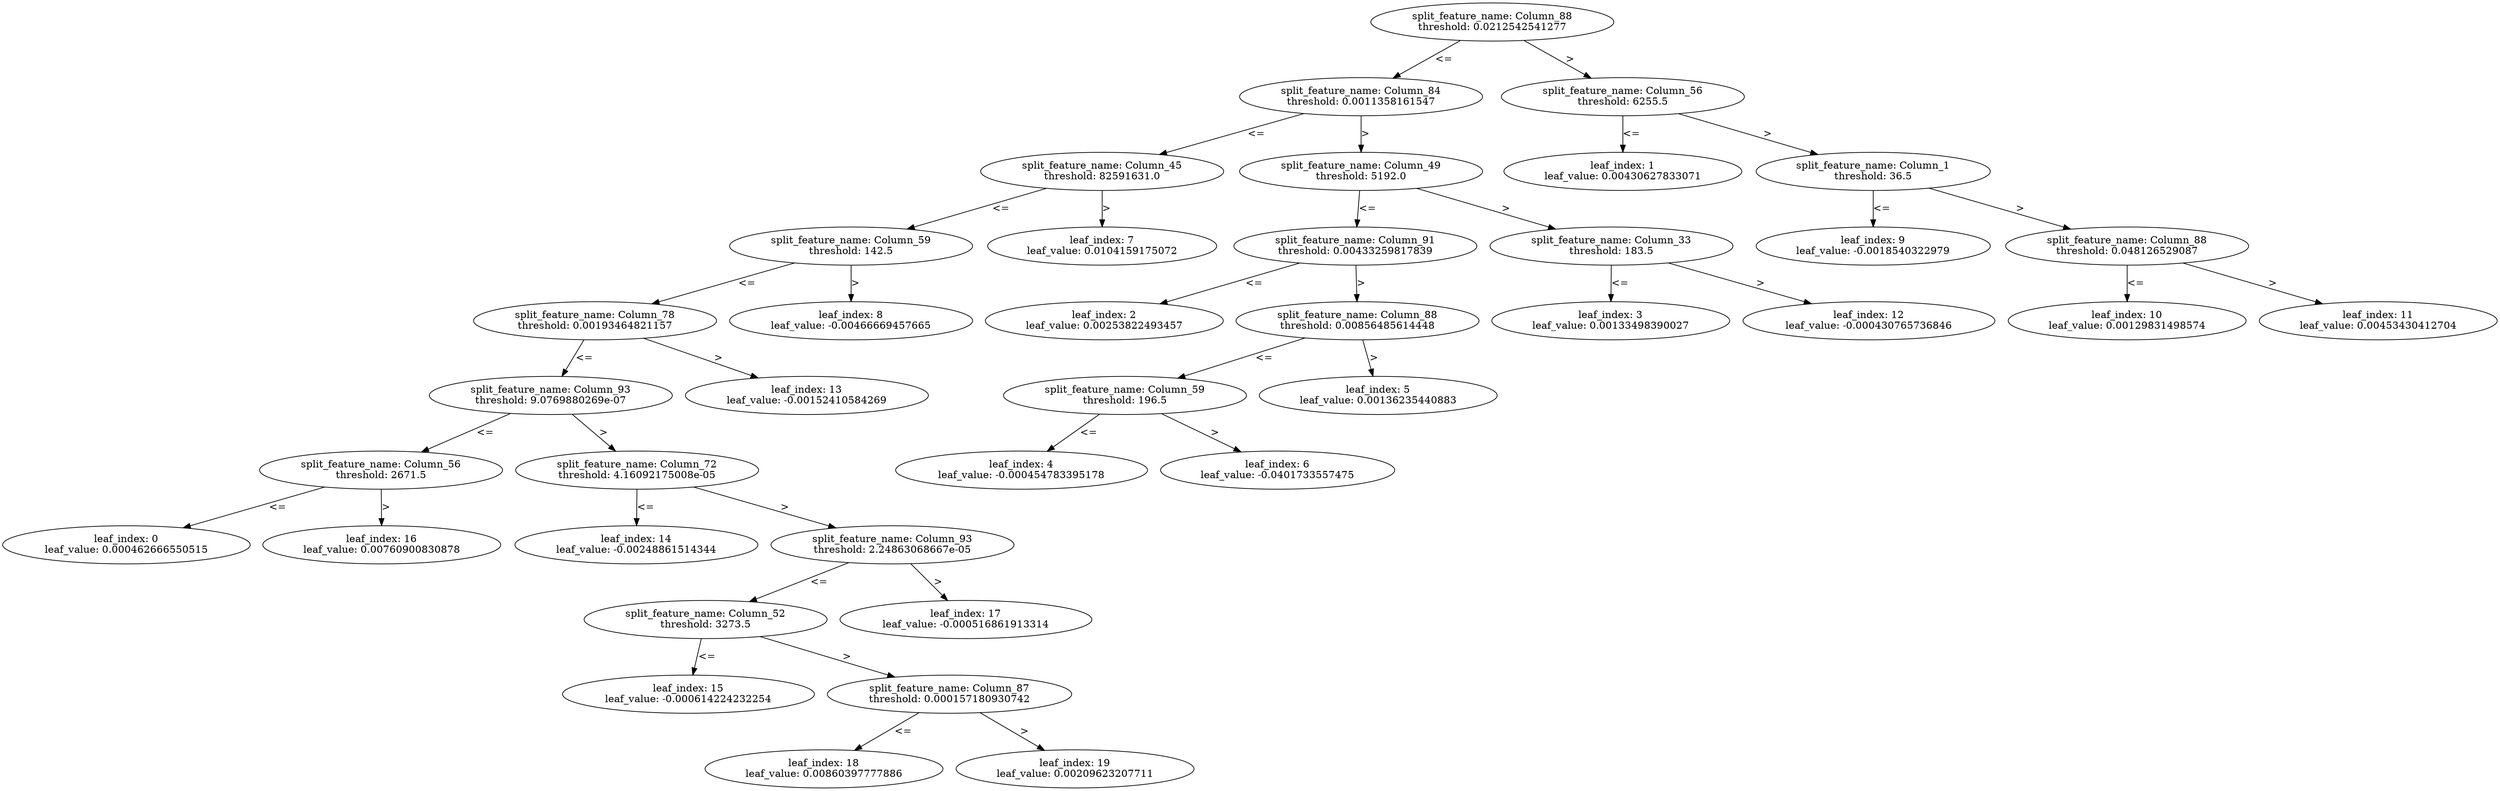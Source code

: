digraph Tree85 {
	split0 [label="split_feature_name: Column_88\nthreshold: 0.0212542541277"]
	split1 [label="split_feature_name: Column_84\nthreshold: 0.0011358161547"]
	split6 [label="split_feature_name: Column_45\nthreshold: 82591631.0"]
	split7 [label="split_feature_name: Column_59\nthreshold: 142.5"]
	split12 [label="split_feature_name: Column_78\nthreshold: 0.00193464821157"]
	split13 [label="split_feature_name: Column_93\nthreshold: 9.0769880269e-07"]
	split15 [label="split_feature_name: Column_56\nthreshold: 2671.5"]
	leaf0 [label="leaf_index: 0\nleaf_value: 0.000462666550515"]
	split15 -> leaf0 [label="<="]
	leaf16 [label="leaf_index: 16\nleaf_value: 0.00760900830878"]
	split15 -> leaf16 [label=">"]
	split13 -> split15 [label="<="]
	split14 [label="split_feature_name: Column_72\nthreshold: 4.16092175008e-05"]
	leaf14 [label="leaf_index: 14\nleaf_value: -0.00248861514344"]
	split14 -> leaf14 [label="<="]
	split16 [label="split_feature_name: Column_93\nthreshold: 2.24863068667e-05"]
	split17 [label="split_feature_name: Column_52\nthreshold: 3273.5"]
	leaf15 [label="leaf_index: 15\nleaf_value: -0.000614224232254"]
	split17 -> leaf15 [label="<="]
	split18 [label="split_feature_name: Column_87\nthreshold: 0.000157180930742"]
	leaf18 [label="leaf_index: 18\nleaf_value: 0.00860397777886"]
	split18 -> leaf18 [label="<="]
	leaf19 [label="leaf_index: 19\nleaf_value: 0.00209623207711"]
	split18 -> leaf19 [label=">"]
	split17 -> split18 [label=">"]
	split16 -> split17 [label="<="]
	leaf17 [label="leaf_index: 17\nleaf_value: -0.000516861913314"]
	split16 -> leaf17 [label=">"]
	split14 -> split16 [label=">"]
	split13 -> split14 [label=">"]
	split12 -> split13 [label="<="]
	leaf13 [label="leaf_index: 13\nleaf_value: -0.00152410584269"]
	split12 -> leaf13 [label=">"]
	split7 -> split12 [label="<="]
	leaf8 [label="leaf_index: 8\nleaf_value: -0.00466669457665"]
	split7 -> leaf8 [label=">"]
	split6 -> split7 [label="<="]
	leaf7 [label="leaf_index: 7\nleaf_value: 0.0104159175072"]
	split6 -> leaf7 [label=">"]
	split1 -> split6 [label="<="]
	split2 [label="split_feature_name: Column_49\nthreshold: 5192.0"]
	split3 [label="split_feature_name: Column_91\nthreshold: 0.00433259817839"]
	leaf2 [label="leaf_index: 2\nleaf_value: 0.00253822493457"]
	split3 -> leaf2 [label="<="]
	split4 [label="split_feature_name: Column_88\nthreshold: 0.00856485614448"]
	split5 [label="split_feature_name: Column_59\nthreshold: 196.5"]
	leaf4 [label="leaf_index: 4\nleaf_value: -0.000454783395178"]
	split5 -> leaf4 [label="<="]
	leaf6 [label="leaf_index: 6\nleaf_value: -0.0401733557475"]
	split5 -> leaf6 [label=">"]
	split4 -> split5 [label="<="]
	leaf5 [label="leaf_index: 5\nleaf_value: 0.00136235440883"]
	split4 -> leaf5 [label=">"]
	split3 -> split4 [label=">"]
	split2 -> split3 [label="<="]
	split11 [label="split_feature_name: Column_33\nthreshold: 183.5"]
	leaf3 [label="leaf_index: 3\nleaf_value: 0.00133498390027"]
	split11 -> leaf3 [label="<="]
	leaf12 [label="leaf_index: 12\nleaf_value: -0.000430765736846"]
	split11 -> leaf12 [label=">"]
	split2 -> split11 [label=">"]
	split1 -> split2 [label=">"]
	split0 -> split1 [label="<="]
	split8 [label="split_feature_name: Column_56\nthreshold: 6255.5"]
	leaf1 [label="leaf_index: 1\nleaf_value: 0.00430627833071"]
	split8 -> leaf1 [label="<="]
	split9 [label="split_feature_name: Column_1\nthreshold: 36.5"]
	leaf9 [label="leaf_index: 9\nleaf_value: -0.0018540322979"]
	split9 -> leaf9 [label="<="]
	split10 [label="split_feature_name: Column_88\nthreshold: 0.048126529087"]
	leaf10 [label="leaf_index: 10\nleaf_value: 0.00129831498574"]
	split10 -> leaf10 [label="<="]
	leaf11 [label="leaf_index: 11\nleaf_value: 0.00453430412704"]
	split10 -> leaf11 [label=">"]
	split9 -> split10 [label=">"]
	split8 -> split9 [label=">"]
	split0 -> split8 [label=">"]
}
